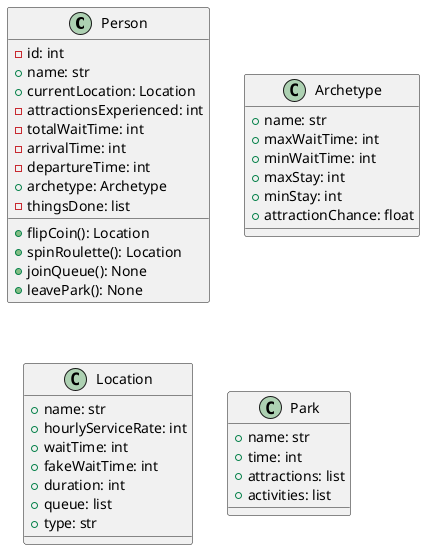 @startuml

     ' skinparam style strictuml
     skinparam defaultTextAlignment center

     ' Class Declaration
     class Person {
          ' Variables
          -id: int
          +name: str
          +currentLocation: Location
          -attractionsExperienced: int
          -totalWaitTime: int
          -arrivalTime: int
          -departureTime: int
          +archetype: Archetype
          -thingsDone: list

          ' Methods
          +flipCoin(): Location
          +spinRoulette(): Location
          +joinQueue(): None
          +leavePark(): None
     }

     class Archetype {
          ' Variables
          +name: str
          +maxWaitTime: int
          +minWaitTime: int
          +maxStay: int
          +minStay: int
          +attractionChance: float

          ' Methods

     }

     class Location {
          ' Variables
          +name: str
          +hourlyServiceRate: int
          +waitTime: int
          +fakeWaitTime: int
          +duration: int
          +queue: list
          +type: str

          ' Methods

     }

     class Park {
          ' Variables
          +name: str
          +time: int
          +attractions: list
          +activities: list

          ' Methods
     }

     ' Relationships

@enduml